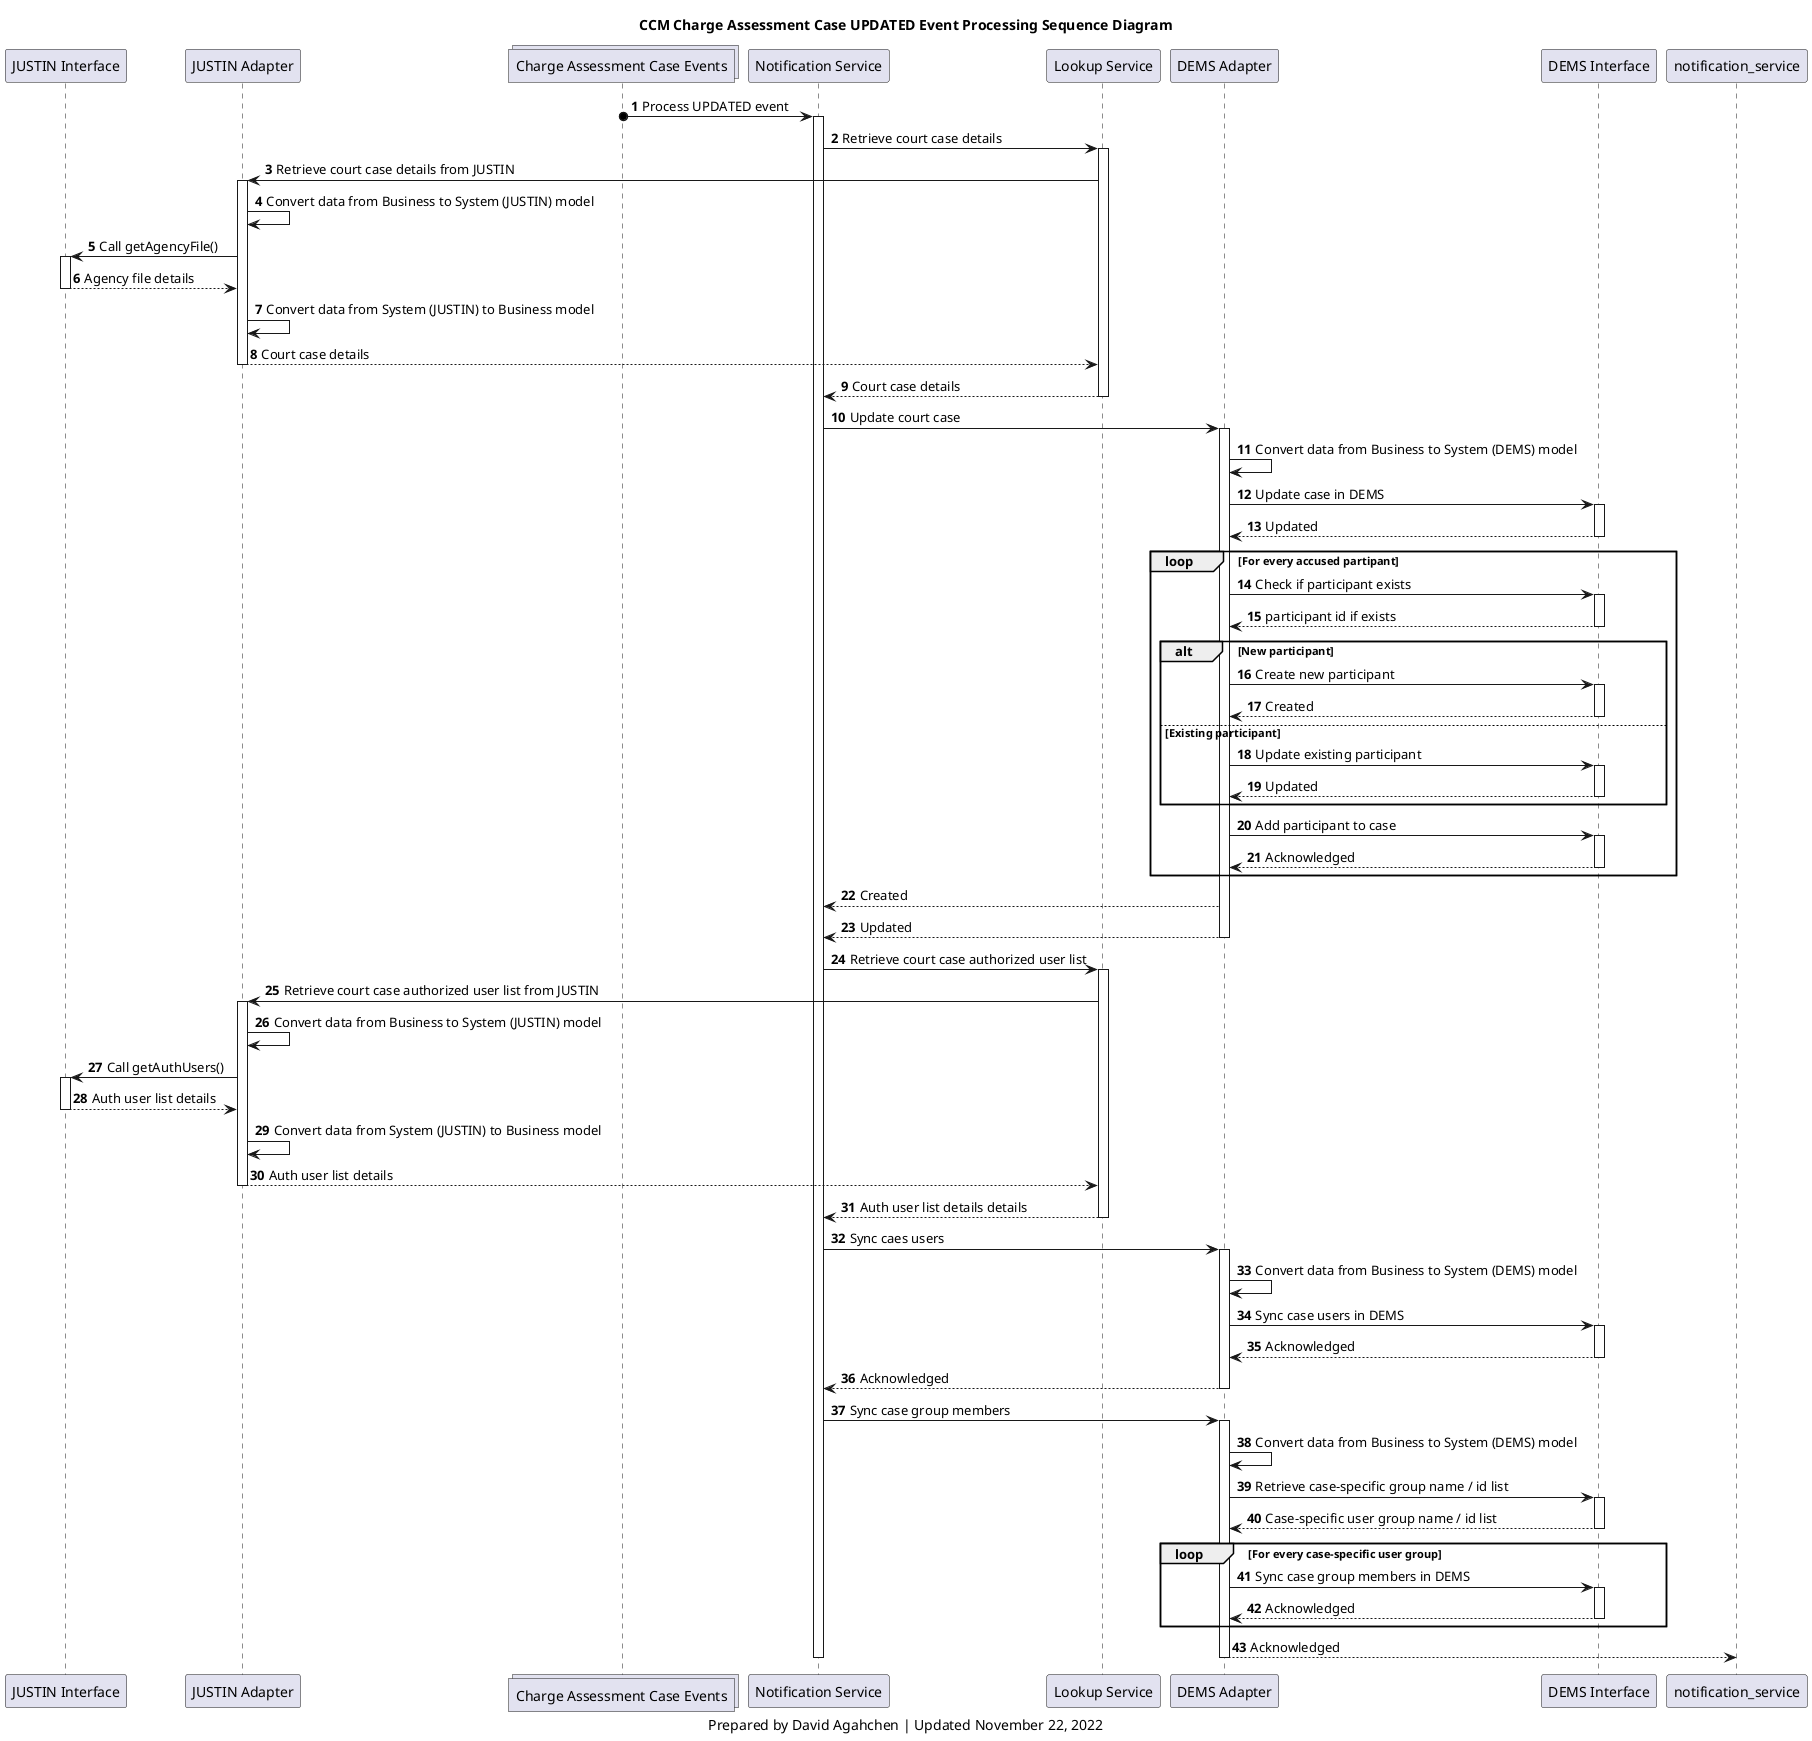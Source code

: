 @startuml
'hide footbox
participant j_interface as "JUSTIN Interface"
participant j_adapter as "JUSTIN Adapter"
collections court_cases_topic as "Charge Assessment Case Events"
participant case_notification_service as "Notification Service"
participant case_lookup_service as "Lookup Service"
participant d_adapter as "DEMS Adapter"
participant d_interface as "DEMS Interface"

title
CCM Charge Assessment Case UPDATED Event Processing Sequence Diagram
end title

autonumber

court_cases_topic o-> case_notification_service : Process UPDATED event
activate case_notification_service
case_notification_service -> case_lookup_service: Retrieve court case details
activate case_lookup_service
case_lookup_service -> j_adapter: Retrieve court case details from JUSTIN

activate j_adapter
j_adapter -> j_adapter: Convert data from Business to System (JUSTIN) model
j_adapter -> j_interface: Call getAgencyFile()
activate j_interface
j_interface --> j_adapter: Agency file details
deactivate j_interface
j_adapter -> j_adapter: Convert data from System (JUSTIN) to Business model
j_adapter --> case_lookup_service: Court case details
deactivate j_adapter

case_lookup_service --> case_notification_service: Court case details
deactivate case_lookup_service
case_notification_service -> d_adapter: Update court case

activate d_adapter
d_adapter -> d_adapter: Convert data from Business to System (DEMS) model
d_adapter -> d_interface: Update case in DEMS
activate d_interface
d_interface --> d_adapter: Updated
deactivate d_interface

loop For every accused partipant
    d_adapter -> d_interface: Check if participant exists
    activate d_interface
    d_interface --> d_adapter: participant id if exists
    deactivate d_interface
    alt New participant
        d_adapter -> d_interface: Create new participant
        activate d_interface
        d_interface --> d_adapter: Created
        deactivate d_interface
    else Existing participant
        d_adapter -> d_interface: Update existing participant
        activate d_interface
        d_interface --> d_adapter: Updated
        deactivate d_interface
    end
    d_adapter -> d_interface: Add participant to case
    activate d_interface
    d_interface --> d_adapter: Acknowledged
    deactivate d_interface
end

d_adapter --> case_notification_service: Created

d_adapter --> case_notification_service: Updated
deactivate d_adapter

case_notification_service -> case_lookup_service: Retrieve court case authorized user list
activate case_lookup_service
case_lookup_service -> j_adapter: Retrieve court case authorized user list from JUSTIN

activate j_adapter
j_adapter -> j_adapter: Convert data from Business to System (JUSTIN) model
j_adapter -> j_interface: Call getAuthUsers()
activate j_interface
j_interface --> j_adapter: Auth user list details
deactivate j_interface
j_adapter -> j_adapter: Convert data from System (JUSTIN) to Business model
j_adapter --> case_lookup_service: Auth user list details
deactivate j_adapter

case_lookup_service --> case_notification_service: Auth user list details details
deactivate case_lookup_service

case_notification_service -> d_adapter: Sync caes users
activate d_adapter
d_adapter -> d_adapter: Convert data from Business to System (DEMS) model
d_adapter -> d_interface: Sync case users in DEMS
activate d_interface
d_interface --> d_adapter: Acknowledged
deactivate d_interface

d_adapter --> case_notification_service: Acknowledged
deactivate d_adapter

case_notification_service -> d_adapter: Sync case group members
activate d_adapter
d_adapter -> d_adapter: Convert data from Business to System (DEMS) model
d_adapter -> d_interface: Retrieve case-specific group name / id list
activate d_interface
d_interface --> d_adapter: Case-specific user group name / id list
deactivate d_interface
loop For every case-specific user group
    d_adapter -> d_interface: Sync case group members in DEMS
    activate d_interface
    d_interface --> d_adapter: Acknowledged
    deactivate d_interface
end
d_adapter --> notification_service: Acknowledged
deactivate d_adapter

deactivate case_notification_service

caption
Prepared by David Agahchen | Updated November 22, 2022
end caption
@enduml